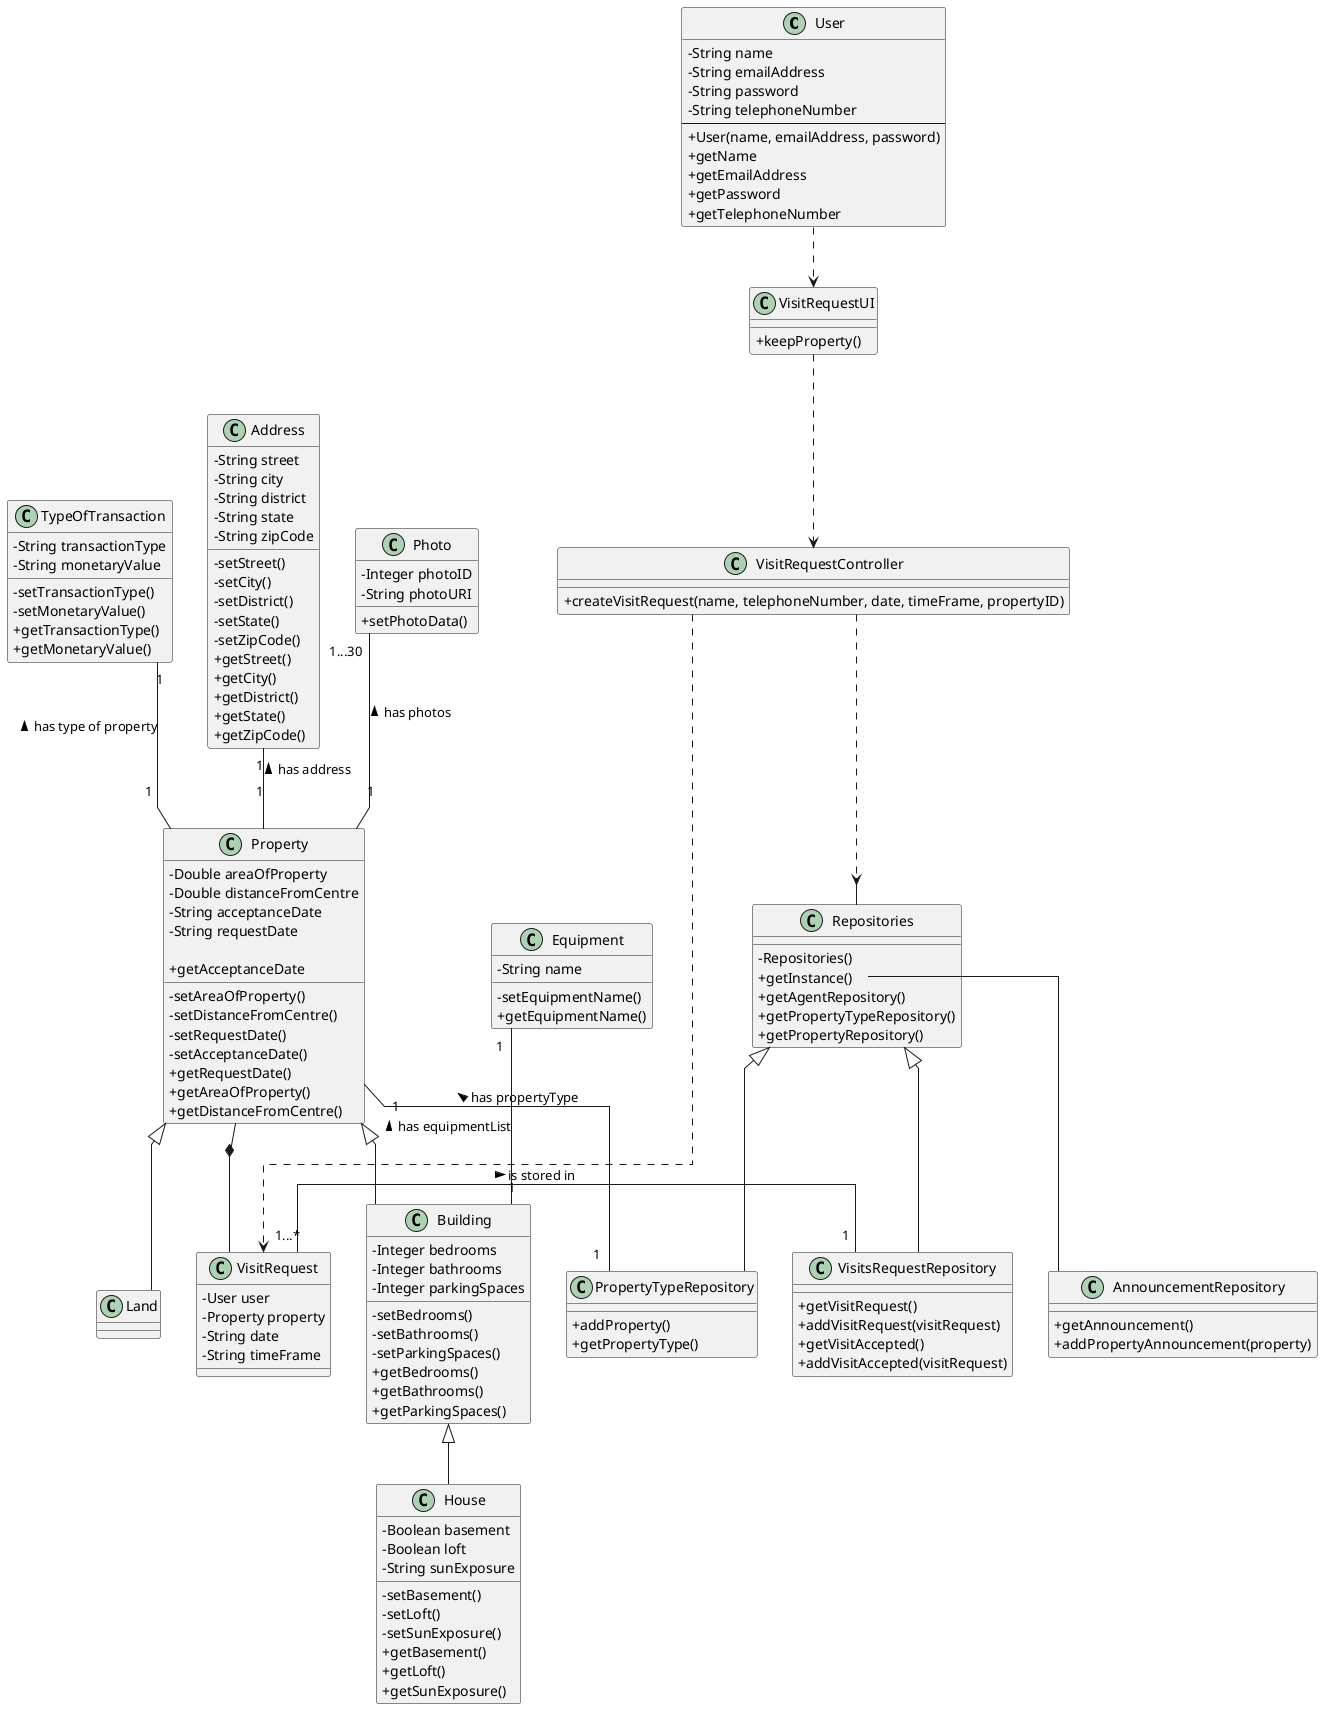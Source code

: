 @startuml
skinparam packageStyle rectangle
skinparam shadowing false
skinparam groupInheritance 2
skinparam linetype ortho


skinparam classAttributeIconSize 0

'left to right direction

class User {
    -String name
    -String emailAddress
    -String password
    -String telephoneNumber
    ---
    +User(name, emailAddress, password)
    +getName
    +getEmailAddress
    +getPassword
    +getTelephoneNumber
}


class AnnouncementRepository extends Repositories{
    +getAnnouncement()
    +addPropertyAnnouncement(property)
}


class VisitsRequestRepository extends Repositories{
    +getVisitRequest()
    +addVisitRequest(visitRequest)
    +getVisitAccepted()
    +addVisitAccepted(visitRequest)
}

class VisitRequest{
    -User user
    -Property property
    -String date
    -String timeFrame
}

class Property{
    -Double areaOfProperty
    -Double distanceFromCentre
    -String acceptanceDate
    -String requestDate

    -setAreaOfProperty()
    -setDistanceFromCentre()
    -setRequestDate()
    -setAcceptanceDate()
    +getRequestDate()
    +getAcceptanceDate
    +getAreaOfProperty()
    +getDistanceFromCentre()

}

class TypeOfTransaction{
    -String transactionType
    -String monetaryValue

    -setTransactionType()
    -setMonetaryValue()
    +getTransactionType()
    +getMonetaryValue()
}

class Address{
    -String street
    -String city
    -String district
    -String state
    -String zipCode

    -setStreet()
    -setCity()
    -setDistrict()
    -setState()
    -setZipCode()
    +getStreet()
    +getCity()
    +getDistrict()
    +getState()
    +getZipCode()
}

class PropertyTypeRepository extends Repositories{
    +addProperty()
    +getPropertyType()
}

class Photo{
    -Integer photoID
    -String photoURI

    +setPhotoData()
}

class Building Extends Property{
    -Integer bedrooms
    -Integer bathrooms
    -Integer parkingSpaces

    -setBedrooms()
    -setBathrooms()
    -setParkingSpaces()
    +getBedrooms()
    +getBathrooms()
    +getParkingSpaces()
}

class Equipment{
    -String name

    -setEquipmentName()
    +getEquipmentName()
}

class House extends Building{
    -Boolean basement
    -Boolean loft
    -String sunExposure

    -setBasement()
    -setLoft()
    -setSunExposure()
    +getBasement()
    +getLoft()
    +getSunExposure()
}


class Repositories {
    -Repositories()
    +getInstance()
    +getAgentRepository()
    +getPropertyTypeRepository()
    +getPropertyRepository()
}
class VisitRequestUI{
    +keepProperty()
}

class VisitRequestController{
    +createVisitRequest(name, telephoneNumber, date, timeFrame, propertyID)
}

class Land extends Property{

}

'class Password{
'    password
'}
User ..> VisitRequestUI
VisitRequestUI ..> VisitRequestController


VisitsRequestRepository "1" --left "1...*"VisitRequest : < is stored in
VisitRequestController ..> Repositories
VisitRequestController ..> VisitRequest


Property"1" -- "1" PropertyTypeRepository : < has propertyType
Address"1" -- "1"Property : < has address
Equipment"1" -- "1" Building : < has equipmentList
Photo"1...30"--"1" Property : < has photos
TypeOfTransaction "1" -- "1" Property : < has type of property


Property *-- VisitRequest



@enduml